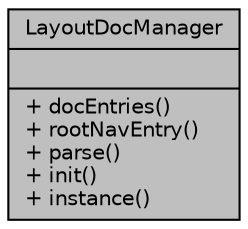 digraph "LayoutDocManager"
{
 // LATEX_PDF_SIZE
  edge [fontname="Helvetica",fontsize="10",labelfontname="Helvetica",labelfontsize="10"];
  node [fontname="Helvetica",fontsize="10",shape=record];
  Node1 [label="{LayoutDocManager\n||+ docEntries()\l+ rootNavEntry()\l+ parse()\l+ init()\l+ instance()\l}",height=0.2,width=0.4,color="black", fillcolor="grey75", style="filled", fontcolor="black",tooltip="Singleton providing access to the (user configurable) layout of the documentation."];
}
